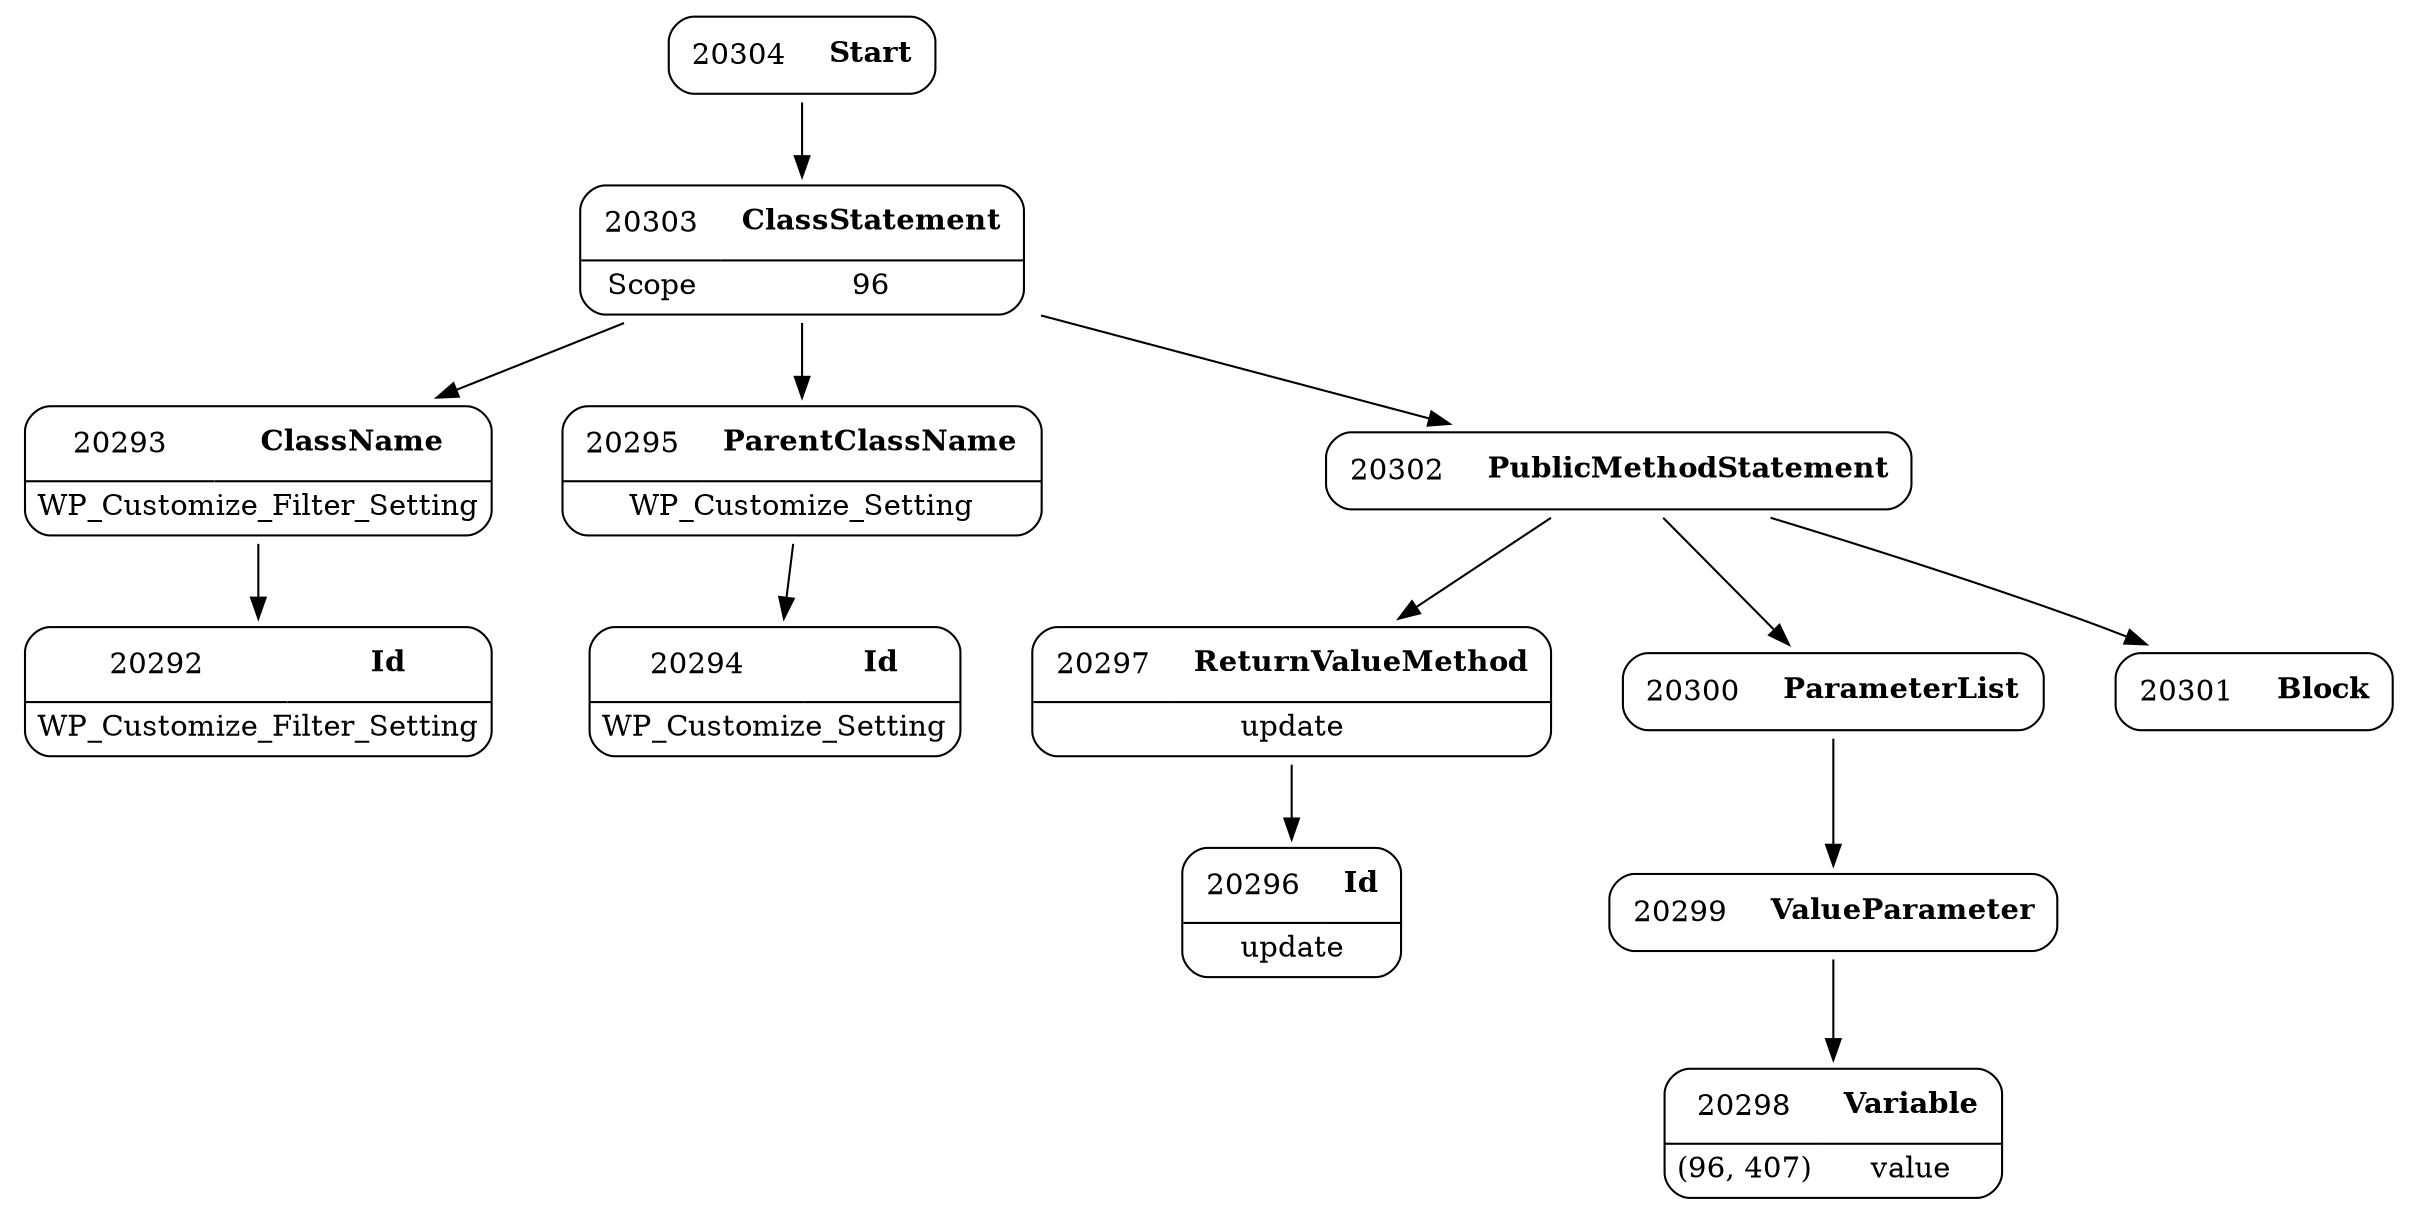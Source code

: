 digraph ast {
node [shape=none];
20292 [label=<<TABLE border='1' cellspacing='0' cellpadding='10' style='rounded' ><TR><TD border='0'>20292</TD><TD border='0'><B>Id</B></TD></TR><HR/><TR><TD border='0' cellpadding='5' colspan='2'>WP_Customize_Filter_Setting</TD></TR></TABLE>>];
20293 [label=<<TABLE border='1' cellspacing='0' cellpadding='10' style='rounded' ><TR><TD border='0'>20293</TD><TD border='0'><B>ClassName</B></TD></TR><HR/><TR><TD border='0' cellpadding='5' colspan='2'>WP_Customize_Filter_Setting</TD></TR></TABLE>>];
20293 -> 20292 [weight=2];
20294 [label=<<TABLE border='1' cellspacing='0' cellpadding='10' style='rounded' ><TR><TD border='0'>20294</TD><TD border='0'><B>Id</B></TD></TR><HR/><TR><TD border='0' cellpadding='5' colspan='2'>WP_Customize_Setting</TD></TR></TABLE>>];
20295 [label=<<TABLE border='1' cellspacing='0' cellpadding='10' style='rounded' ><TR><TD border='0'>20295</TD><TD border='0'><B>ParentClassName</B></TD></TR><HR/><TR><TD border='0' cellpadding='5' colspan='2'>WP_Customize_Setting</TD></TR></TABLE>>];
20295 -> 20294 [weight=2];
20296 [label=<<TABLE border='1' cellspacing='0' cellpadding='10' style='rounded' ><TR><TD border='0'>20296</TD><TD border='0'><B>Id</B></TD></TR><HR/><TR><TD border='0' cellpadding='5' colspan='2'>update</TD></TR></TABLE>>];
20297 [label=<<TABLE border='1' cellspacing='0' cellpadding='10' style='rounded' ><TR><TD border='0'>20297</TD><TD border='0'><B>ReturnValueMethod</B></TD></TR><HR/><TR><TD border='0' cellpadding='5' colspan='2'>update</TD></TR></TABLE>>];
20297 -> 20296 [weight=2];
20298 [label=<<TABLE border='1' cellspacing='0' cellpadding='10' style='rounded' ><TR><TD border='0'>20298</TD><TD border='0'><B>Variable</B></TD></TR><HR/><TR><TD border='0' cellpadding='5'>(96, 407)</TD><TD border='0' cellpadding='5'>value</TD></TR></TABLE>>];
20299 [label=<<TABLE border='1' cellspacing='0' cellpadding='10' style='rounded' ><TR><TD border='0'>20299</TD><TD border='0'><B>ValueParameter</B></TD></TR></TABLE>>];
20299 -> 20298 [weight=2];
20300 [label=<<TABLE border='1' cellspacing='0' cellpadding='10' style='rounded' ><TR><TD border='0'>20300</TD><TD border='0'><B>ParameterList</B></TD></TR></TABLE>>];
20300 -> 20299 [weight=2];
20301 [label=<<TABLE border='1' cellspacing='0' cellpadding='10' style='rounded' ><TR><TD border='0'>20301</TD><TD border='0'><B>Block</B></TD></TR></TABLE>>];
20302 [label=<<TABLE border='1' cellspacing='0' cellpadding='10' style='rounded' ><TR><TD border='0'>20302</TD><TD border='0'><B>PublicMethodStatement</B></TD></TR></TABLE>>];
20302 -> 20297 [weight=2];
20302 -> 20300 [weight=2];
20302 -> 20301 [weight=2];
20303 [label=<<TABLE border='1' cellspacing='0' cellpadding='10' style='rounded' ><TR><TD border='0'>20303</TD><TD border='0'><B>ClassStatement</B></TD></TR><HR/><TR><TD border='0' cellpadding='5'>Scope</TD><TD border='0' cellpadding='5'>96</TD></TR></TABLE>>];
20303 -> 20293 [weight=2];
20303 -> 20295 [weight=2];
20303 -> 20302 [weight=2];
20304 [label=<<TABLE border='1' cellspacing='0' cellpadding='10' style='rounded' ><TR><TD border='0'>20304</TD><TD border='0'><B>Start</B></TD></TR></TABLE>>];
20304 -> 20303 [weight=2];
}
